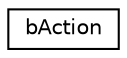 digraph G
{
  edge [fontname="Helvetica",fontsize="10",labelfontname="Helvetica",labelfontsize="10"];
  node [fontname="Helvetica",fontsize="10",shape=record];
  rankdir=LR;
  Node1 [label="bAction",height=0.2,width=0.4,color="black", fillcolor="white", style="filled",URL="$d1/d48/structbAction.html"];
}
